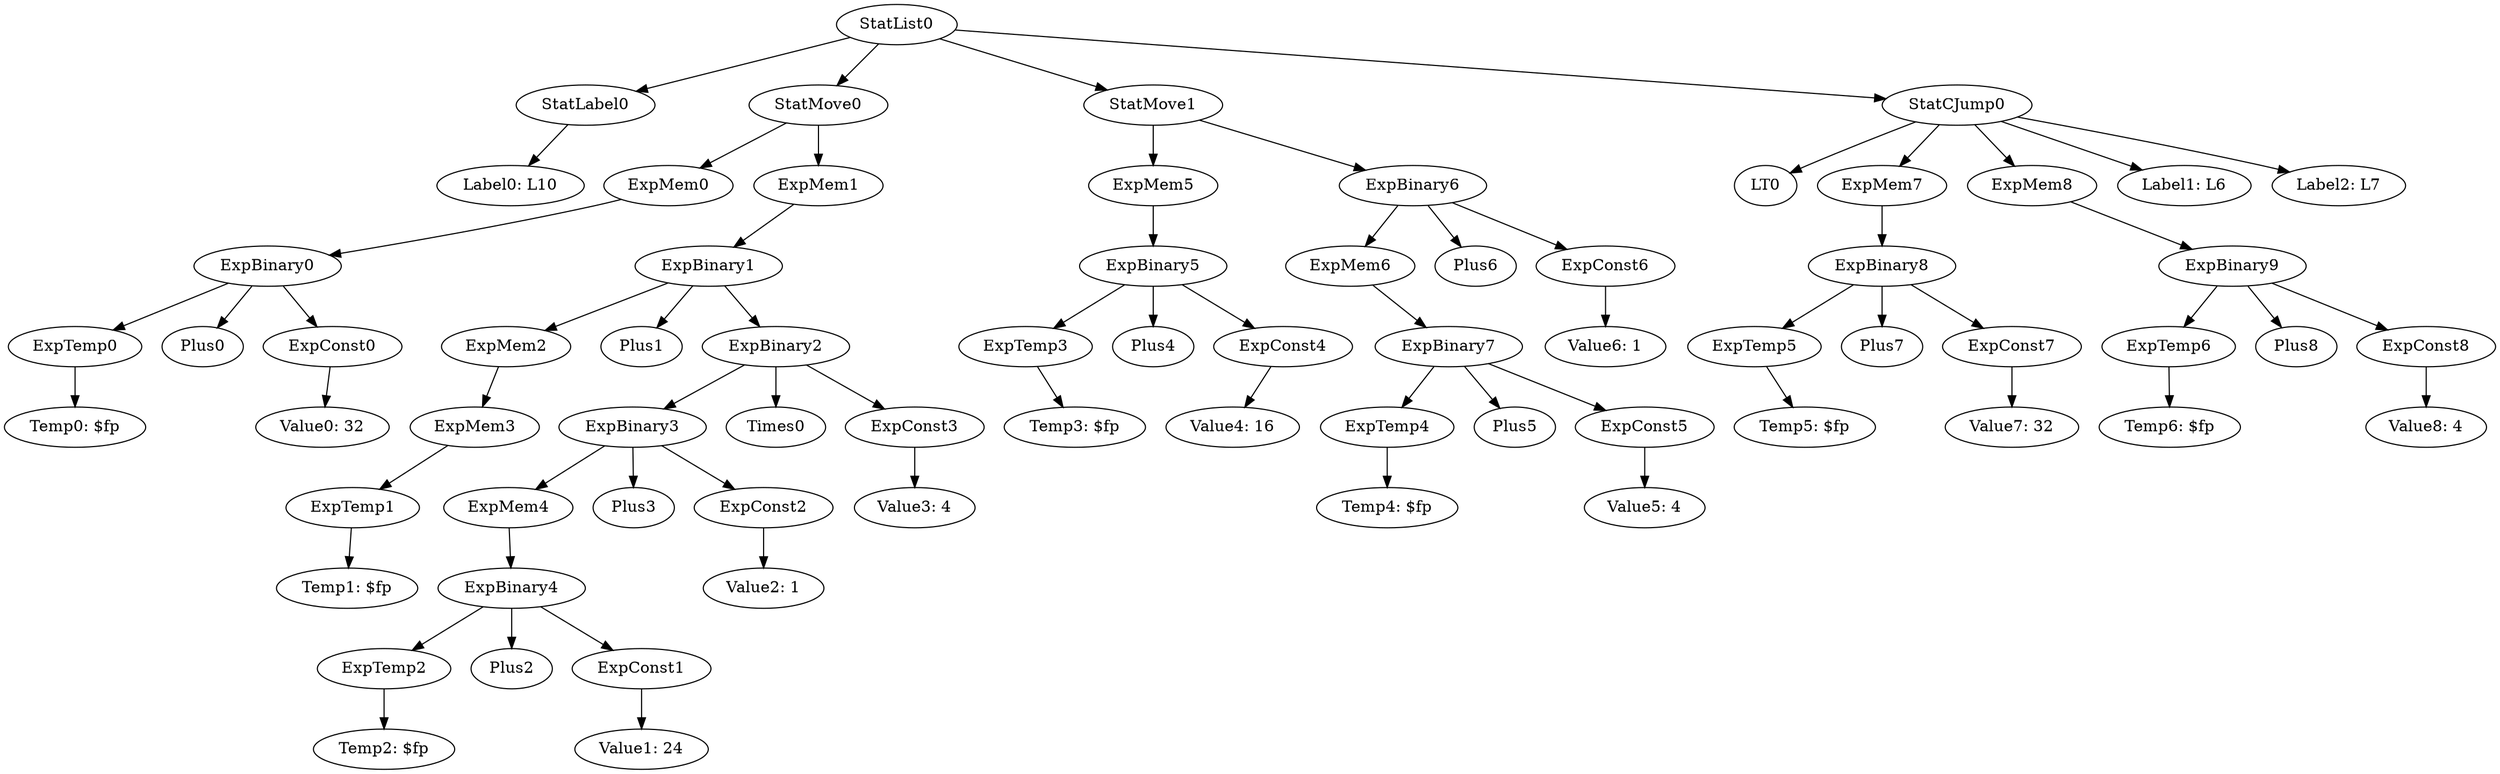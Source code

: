 digraph {
	ordering = out;
	ExpConst8 -> "Value8: 4";
	ExpBinary9 -> ExpTemp6;
	ExpBinary9 -> Plus8;
	ExpBinary9 -> ExpConst8;
	ExpTemp6 -> "Temp6: $fp";
	ExpBinary8 -> ExpTemp5;
	ExpBinary8 -> Plus7;
	ExpBinary8 -> ExpConst7;
	ExpConst6 -> "Value6: 1";
	ExpMem6 -> ExpBinary7;
	ExpTemp4 -> "Temp4: $fp";
	StatCJump0 -> LT0;
	StatCJump0 -> ExpMem7;
	StatCJump0 -> ExpMem8;
	StatCJump0 -> "Label1: L6";
	StatCJump0 -> "Label2: L7";
	StatMove1 -> ExpMem5;
	StatMove1 -> ExpBinary6;
	ExpMem5 -> ExpBinary5;
	ExpConst4 -> "Value4: 16";
	ExpMem3 -> ExpTemp1;
	ExpBinary6 -> ExpMem6;
	ExpBinary6 -> Plus6;
	ExpBinary6 -> ExpConst6;
	ExpMem0 -> ExpBinary0;
	ExpBinary1 -> ExpMem2;
	ExpBinary1 -> Plus1;
	ExpBinary1 -> ExpBinary2;
	ExpBinary5 -> ExpTemp3;
	ExpBinary5 -> Plus4;
	ExpBinary5 -> ExpConst4;
	ExpTemp5 -> "Temp5: $fp";
	ExpBinary7 -> ExpTemp4;
	ExpBinary7 -> Plus5;
	ExpBinary7 -> ExpConst5;
	ExpTemp1 -> "Temp1: $fp";
	ExpMem2 -> ExpMem3;
	ExpMem7 -> ExpBinary8;
	ExpTemp0 -> "Temp0: $fp";
	ExpConst5 -> "Value5: 4";
	ExpBinary3 -> ExpMem4;
	ExpBinary3 -> Plus3;
	ExpBinary3 -> ExpConst2;
	ExpConst0 -> "Value0: 32";
	ExpMem1 -> ExpBinary1;
	StatLabel0 -> "Label0: L10";
	StatList0 -> StatLabel0;
	StatList0 -> StatMove0;
	StatList0 -> StatMove1;
	StatList0 -> StatCJump0;
	StatMove0 -> ExpMem0;
	StatMove0 -> ExpMem1;
	ExpTemp2 -> "Temp2: $fp";
	ExpBinary4 -> ExpTemp2;
	ExpBinary4 -> Plus2;
	ExpBinary4 -> ExpConst1;
	ExpConst1 -> "Value1: 24";
	ExpBinary0 -> ExpTemp0;
	ExpBinary0 -> Plus0;
	ExpBinary0 -> ExpConst0;
	ExpMem4 -> ExpBinary4;
	ExpConst2 -> "Value2: 1";
	ExpConst7 -> "Value7: 32";
	ExpConst3 -> "Value3: 4";
	ExpMem8 -> ExpBinary9;
	ExpBinary2 -> ExpBinary3;
	ExpBinary2 -> Times0;
	ExpBinary2 -> ExpConst3;
	ExpTemp3 -> "Temp3: $fp";
}

